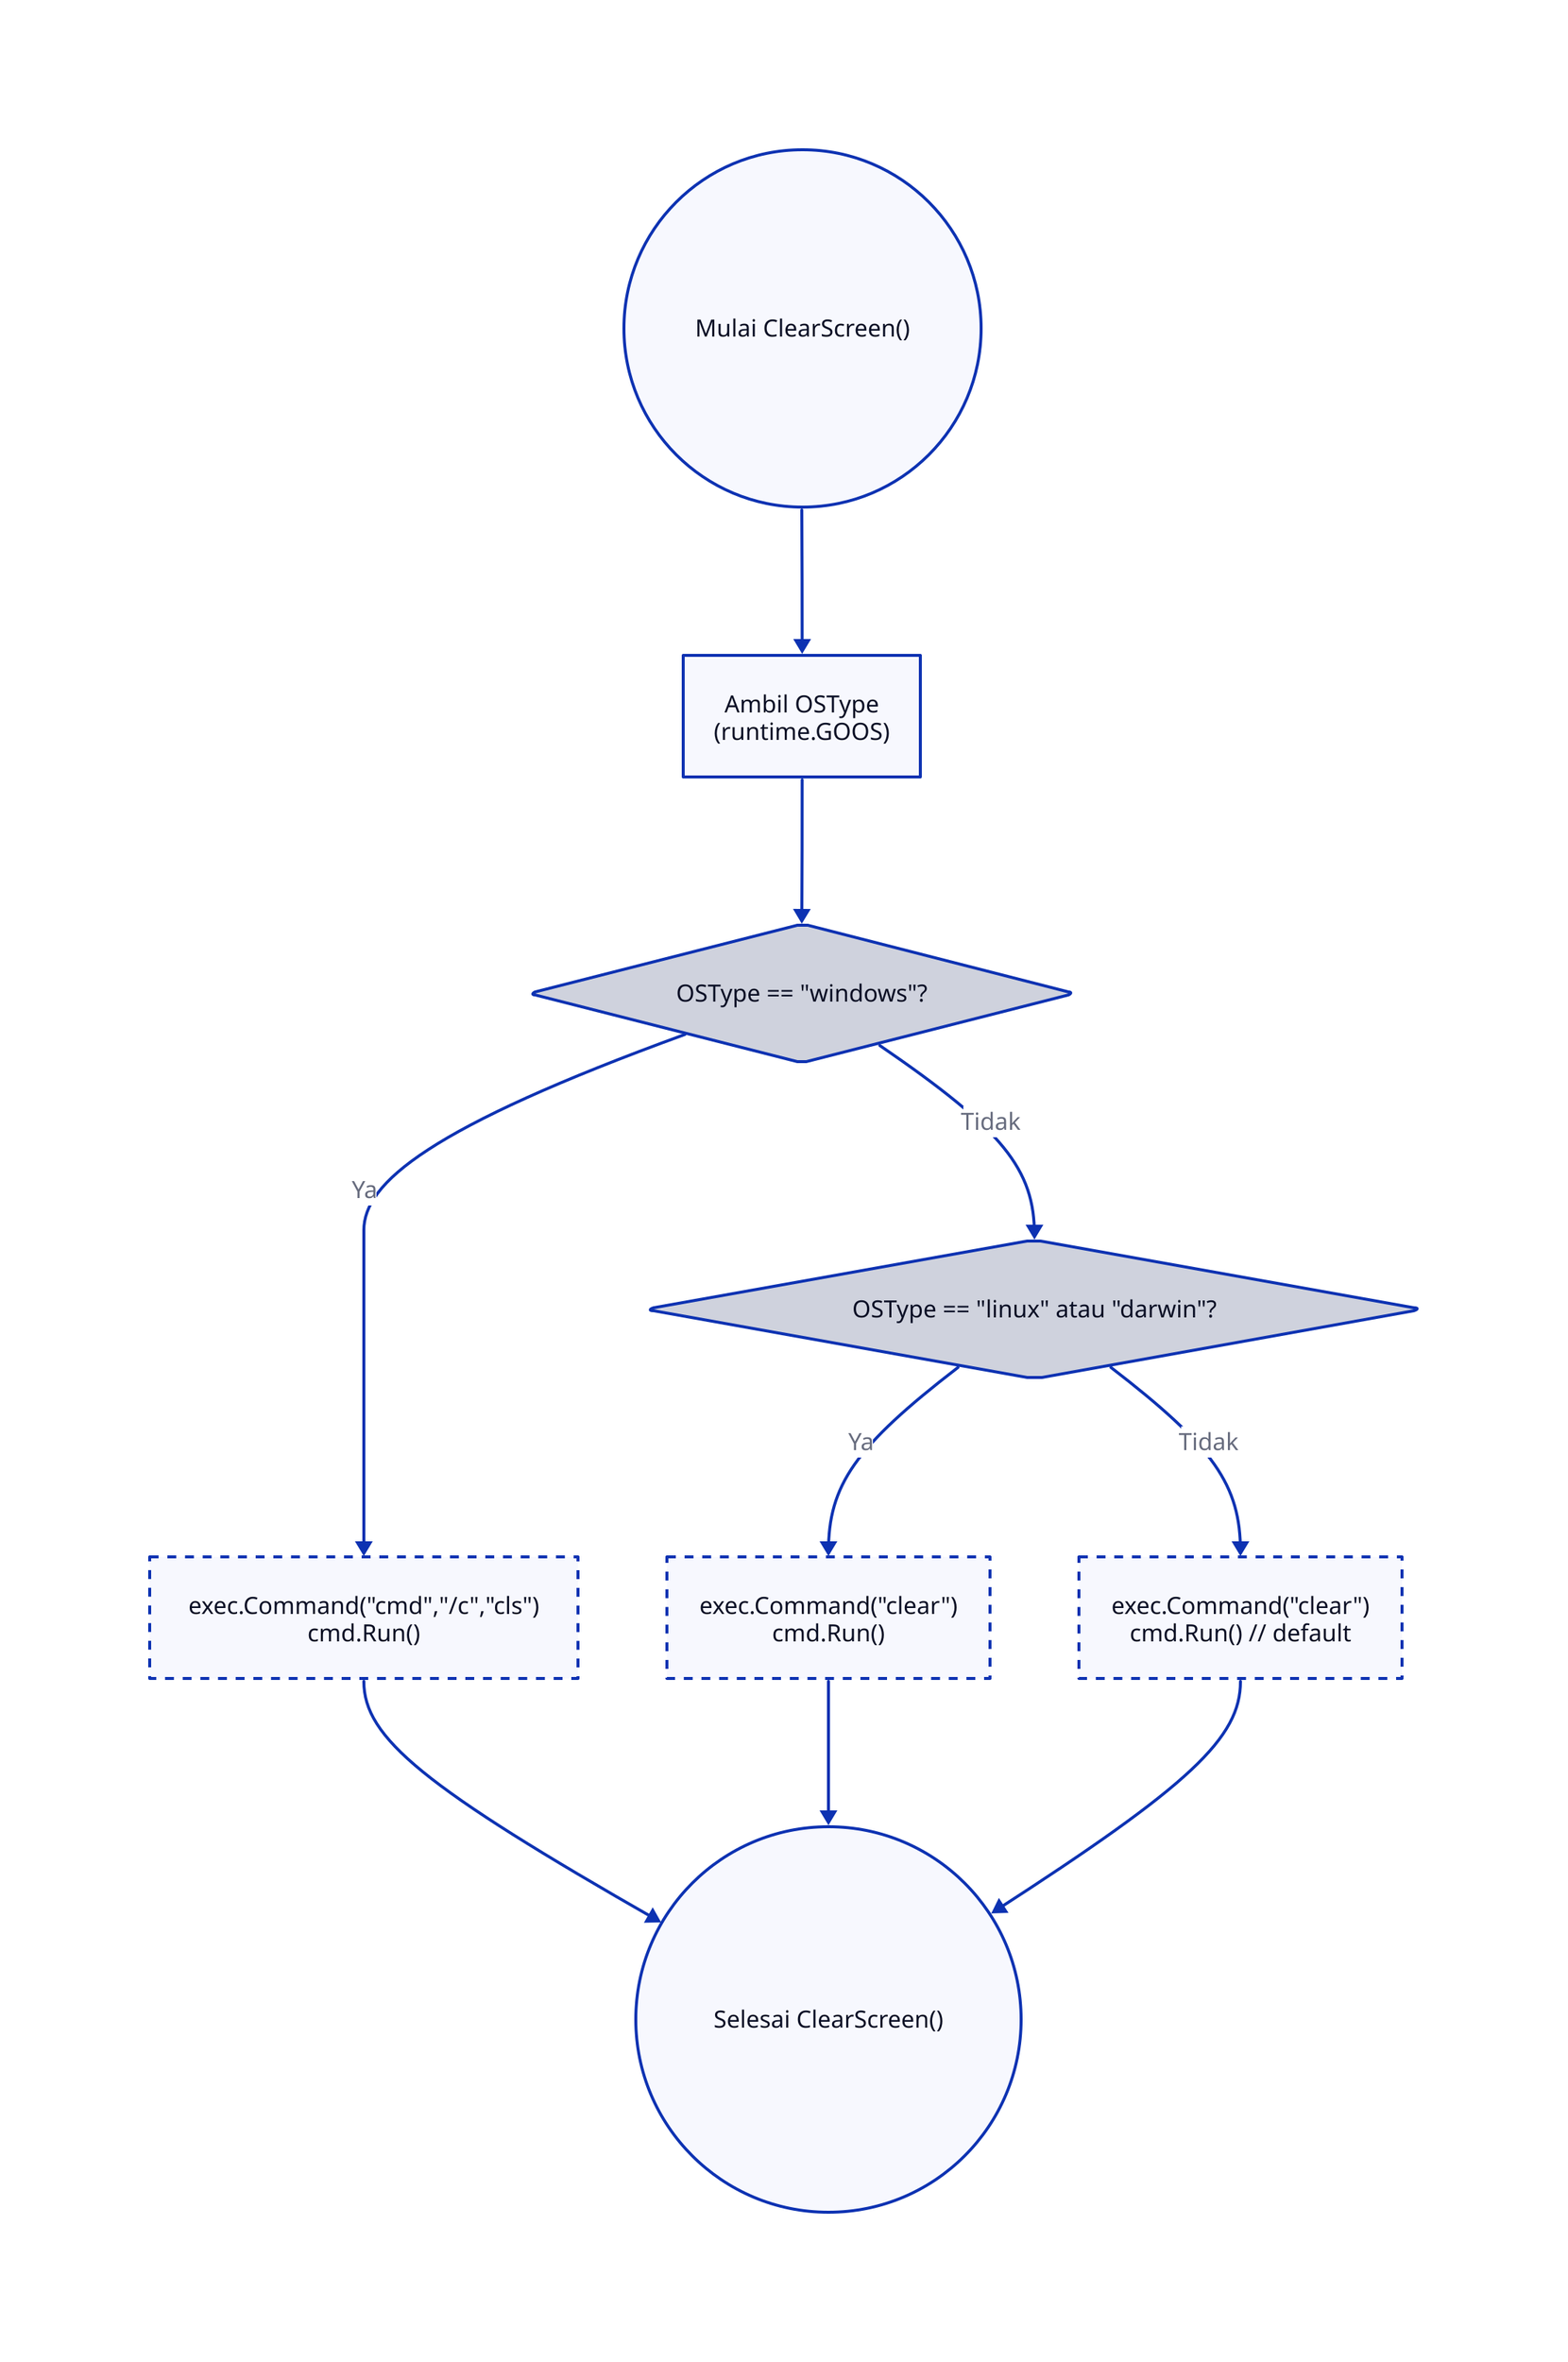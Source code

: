 start: {
  shape: circle
  label: "Mulai ClearScreen()"
}

get_os: {
  shape: rectangle
  label: "Ambil OSType\n(runtime.GOOS)"
}

check_windows: {
  shape: diamond
  label: "OSType == \"windows\"?"
}

exec_windows: {
  shape: rectangle
  label: "exec.Command(\"cmd\",\"/c\",\"cls\")\ncmd.Run()"
  style: {
    stroke-dash: 3
  }
}

check_unix: {
  shape: diamond
  label: "OSType == \"linux\" atau \"darwin\"?"
}

exec_clear1: {
  shape: rectangle
  label: "exec.Command(\"clear\")\ncmd.Run()"
  style: {
    stroke-dash: 3
  }
}

exec_clear2: {
  shape: rectangle
  label: "exec.Command(\"clear\")\ncmd.Run()  // default"
  style: {
    stroke-dash: 3
  }
}

end: {
  shape: circle
  label: "Selesai ClearScreen()"
}

start -> get_os
get_os -> check_windows
check_windows -> exec_windows: "Ya"
exec_windows -> end

check_windows -> check_unix: "Tidak"
check_unix -> exec_clear1: "Ya"
exec_clear1 -> end

check_unix -> exec_clear2: "Tidak"
exec_clear2 -> end
